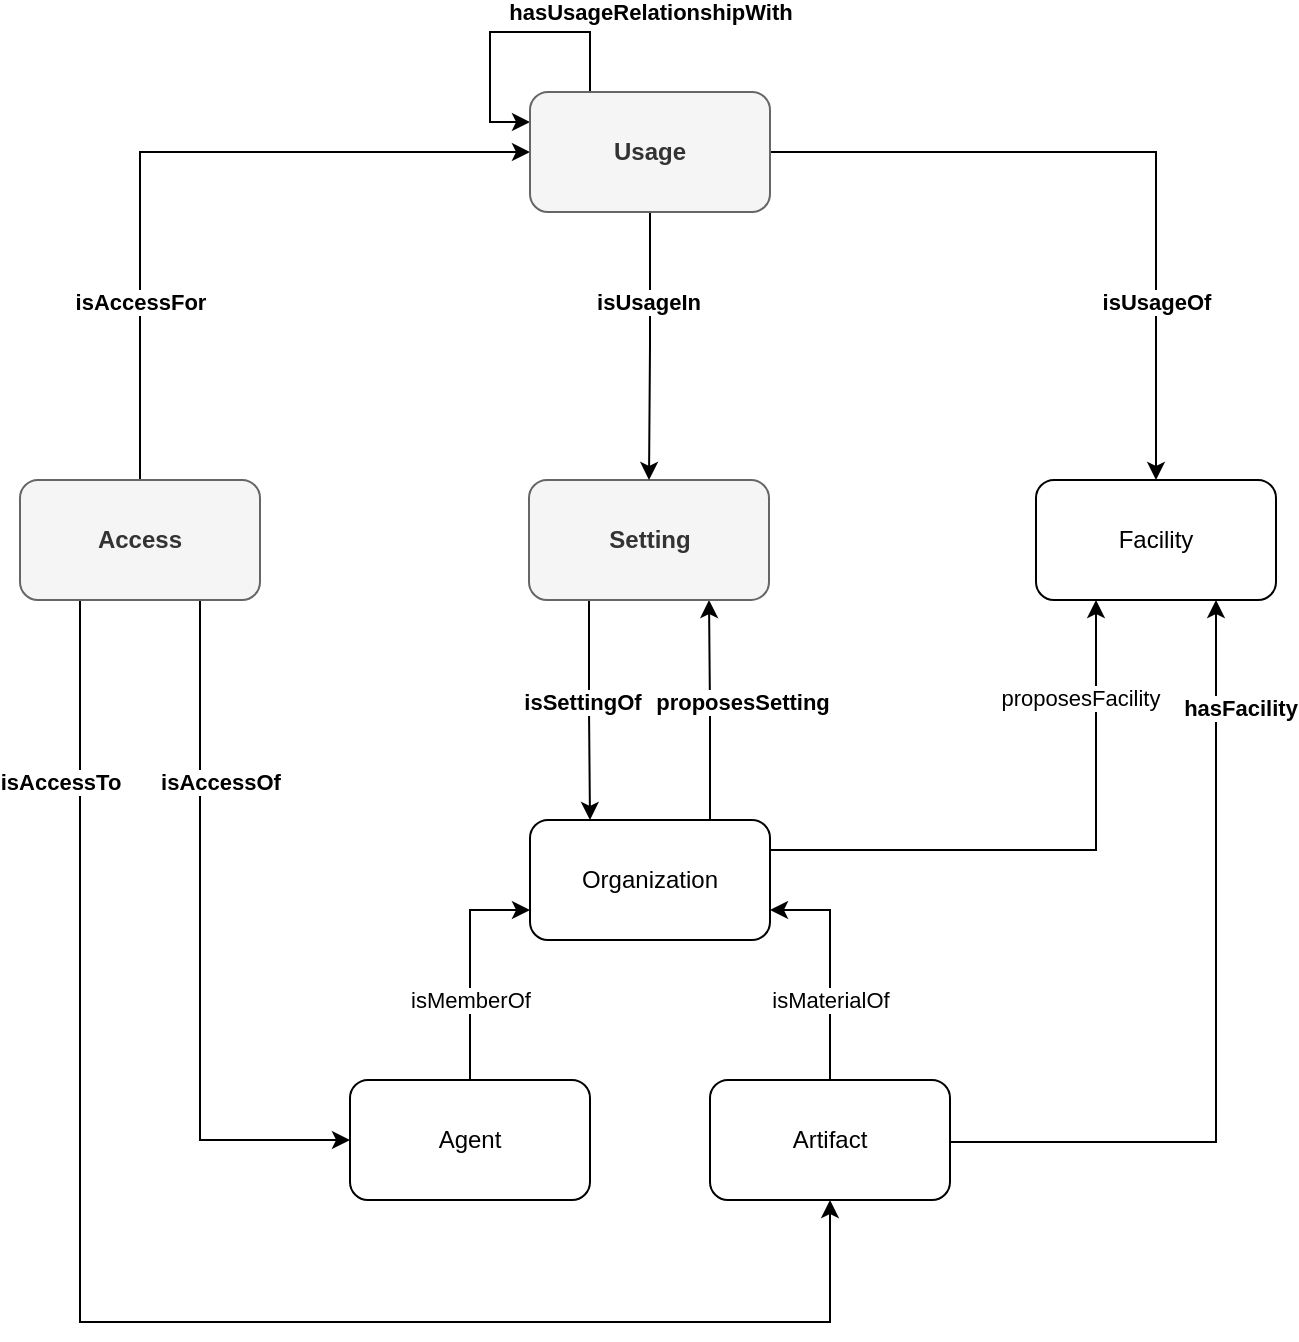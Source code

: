 <mxfile version="24.4.9" type="device">
  <diagram name="Configure Organization" id="GpaQ7pJh_KF52ASSxSYH">
    <mxGraphModel dx="1389" dy="781" grid="1" gridSize="10" guides="1" tooltips="1" connect="1" arrows="1" fold="1" page="1" pageScale="1" pageWidth="1169" pageHeight="827" math="0" shadow="0">
      <root>
        <mxCell id="RAdjsDtvcnLG7uaYV6-X-0" />
        <mxCell id="RAdjsDtvcnLG7uaYV6-X-1" parent="RAdjsDtvcnLG7uaYV6-X-0" />
        <mxCell id="RAdjsDtvcnLG7uaYV6-X-2" value="proposesFacility" style="edgeStyle=orthogonalEdgeStyle;rounded=0;orthogonalLoop=1;jettySize=auto;html=1;exitX=1;exitY=0.25;exitDx=0;exitDy=0;entryX=0.25;entryY=1;entryDx=0;entryDy=0;startArrow=none;startFill=0;endArrow=classic;endFill=1;" parent="RAdjsDtvcnLG7uaYV6-X-1" source="RAdjsDtvcnLG7uaYV6-X-4" target="RAdjsDtvcnLG7uaYV6-X-10" edge="1">
          <mxGeometry x="0.663" y="8" relative="1" as="geometry">
            <mxPoint as="offset" />
          </mxGeometry>
        </mxCell>
        <mxCell id="RAdjsDtvcnLG7uaYV6-X-3" value="&lt;span style=&quot;color: rgb(0, 0, 0); font-family: Helvetica; font-size: 11px; font-style: normal; font-variant-ligatures: normal; font-variant-caps: normal; font-weight: 700; letter-spacing: normal; orphans: 2; text-align: center; text-indent: 0px; text-transform: none; widows: 2; word-spacing: 0px; -webkit-text-stroke-width: 0px; background-color: rgb(255, 255, 255); text-decoration-thickness: initial; text-decoration-style: initial; text-decoration-color: initial; float: none; display: inline !important;&quot;&gt;proposesSetting&lt;/span&gt;" style="edgeStyle=orthogonalEdgeStyle;rounded=0;orthogonalLoop=1;jettySize=auto;html=1;exitX=0.75;exitY=0;exitDx=0;exitDy=0;entryX=0.75;entryY=1;entryDx=0;entryDy=0;" parent="RAdjsDtvcnLG7uaYV6-X-1" source="RAdjsDtvcnLG7uaYV6-X-4" target="RAdjsDtvcnLG7uaYV6-X-12" edge="1">
          <mxGeometry x="0.077" y="-15" relative="1" as="geometry">
            <mxPoint x="640" y="460" as="targetPoint" />
            <mxPoint x="1" as="offset" />
          </mxGeometry>
        </mxCell>
        <mxCell id="RAdjsDtvcnLG7uaYV6-X-4" value="Organization" style="rounded=1;whiteSpace=wrap;html=1;" parent="RAdjsDtvcnLG7uaYV6-X-1" vertex="1">
          <mxGeometry x="535" y="539" width="120" height="60" as="geometry" />
        </mxCell>
        <mxCell id="RAdjsDtvcnLG7uaYV6-X-5" value="isMemberOf" style="edgeStyle=orthogonalEdgeStyle;rounded=0;orthogonalLoop=1;jettySize=auto;html=1;exitX=0.5;exitY=0;exitDx=0;exitDy=0;entryX=0;entryY=0.75;entryDx=0;entryDy=0;" parent="RAdjsDtvcnLG7uaYV6-X-1" source="RAdjsDtvcnLG7uaYV6-X-6" target="RAdjsDtvcnLG7uaYV6-X-4" edge="1">
          <mxGeometry x="-0.304" relative="1" as="geometry">
            <mxPoint as="offset" />
          </mxGeometry>
        </mxCell>
        <mxCell id="RAdjsDtvcnLG7uaYV6-X-6" value="Agent" style="rounded=1;whiteSpace=wrap;html=1;" parent="RAdjsDtvcnLG7uaYV6-X-1" vertex="1">
          <mxGeometry x="445" y="669" width="120" height="60" as="geometry" />
        </mxCell>
        <mxCell id="RAdjsDtvcnLG7uaYV6-X-7" value="isMaterialOf" style="edgeStyle=orthogonalEdgeStyle;rounded=0;orthogonalLoop=1;jettySize=auto;html=1;exitX=0.5;exitY=0;exitDx=0;exitDy=0;entryX=1;entryY=0.75;entryDx=0;entryDy=0;" parent="RAdjsDtvcnLG7uaYV6-X-1" source="RAdjsDtvcnLG7uaYV6-X-8" target="RAdjsDtvcnLG7uaYV6-X-4" edge="1">
          <mxGeometry x="-0.304" relative="1" as="geometry">
            <mxPoint as="offset" />
          </mxGeometry>
        </mxCell>
        <mxCell id="RAdjsDtvcnLG7uaYV6-X-8" value="Artifact" style="rounded=1;whiteSpace=wrap;html=1;" parent="RAdjsDtvcnLG7uaYV6-X-1" vertex="1">
          <mxGeometry x="625" y="669" width="120" height="60" as="geometry" />
        </mxCell>
        <mxCell id="RAdjsDtvcnLG7uaYV6-X-9" value="hasFacility" style="edgeStyle=orthogonalEdgeStyle;rounded=0;orthogonalLoop=1;jettySize=auto;html=1;exitX=0.75;exitY=1;exitDx=0;exitDy=0;entryX=1;entryY=0.5;entryDx=0;entryDy=0;fontSize=11;startArrow=classic;startFill=1;endArrow=none;endFill=0;fontStyle=1" parent="RAdjsDtvcnLG7uaYV6-X-1" source="RAdjsDtvcnLG7uaYV6-X-10" target="RAdjsDtvcnLG7uaYV6-X-8" edge="1">
          <mxGeometry x="-0.737" y="12" relative="1" as="geometry">
            <Array as="points">
              <mxPoint x="878" y="700" />
              <mxPoint x="745" y="700" />
            </Array>
            <mxPoint as="offset" />
            <mxPoint x="685" y="244" as="sourcePoint" />
          </mxGeometry>
        </mxCell>
        <mxCell id="RAdjsDtvcnLG7uaYV6-X-10" value="Facility" style="rounded=1;whiteSpace=wrap;html=1;fontStyle=0" parent="RAdjsDtvcnLG7uaYV6-X-1" vertex="1">
          <mxGeometry x="788" y="369" width="120" height="60" as="geometry" />
        </mxCell>
        <mxCell id="RAdjsDtvcnLG7uaYV6-X-11" value="&lt;b&gt;isSettingOf&lt;/b&gt;" style="edgeStyle=orthogonalEdgeStyle;rounded=0;orthogonalLoop=1;jettySize=auto;html=1;exitX=0.25;exitY=1;exitDx=0;exitDy=0;entryX=0.25;entryY=0;entryDx=0;entryDy=0;" parent="RAdjsDtvcnLG7uaYV6-X-1" source="RAdjsDtvcnLG7uaYV6-X-12" target="RAdjsDtvcnLG7uaYV6-X-4" edge="1">
          <mxGeometry x="-0.077" y="-4" relative="1" as="geometry">
            <mxPoint as="offset" />
          </mxGeometry>
        </mxCell>
        <mxCell id="RAdjsDtvcnLG7uaYV6-X-12" value="Setting" style="rounded=1;whiteSpace=wrap;html=1;fontSize=12;fontStyle=1;fillColor=#f5f5f5;fontColor=#333333;strokeColor=#666666;" parent="RAdjsDtvcnLG7uaYV6-X-1" vertex="1">
          <mxGeometry x="534.5" y="369" width="120" height="60" as="geometry" />
        </mxCell>
        <mxCell id="RAdjsDtvcnLG7uaYV6-X-13" value="" style="edgeStyle=orthogonalEdgeStyle;rounded=0;orthogonalLoop=1;jettySize=auto;html=1;exitX=1;exitY=0.5;exitDx=0;exitDy=0;entryX=1;entryY=0.5;entryDx=0;entryDy=0;fontSize=11;startArrow=none;startFill=0;endArrow=classic;endFill=1;" parent="RAdjsDtvcnLG7uaYV6-X-1" edge="1">
          <mxGeometry x="0.205" y="10" relative="1" as="geometry">
            <Array as="points" />
            <mxPoint as="offset" />
            <mxPoint x="803" y="259" as="sourcePoint" />
            <mxPoint x="803" y="259" as="targetPoint" />
          </mxGeometry>
        </mxCell>
        <mxCell id="RAdjsDtvcnLG7uaYV6-X-14" value="isAccessFor" style="edgeStyle=orthogonalEdgeStyle;rounded=0;orthogonalLoop=1;jettySize=auto;html=1;exitX=0.5;exitY=0;exitDx=0;exitDy=0;entryX=0;entryY=0.5;entryDx=0;entryDy=0;startArrow=none;startFill=0;endArrow=classic;endFill=1;fontStyle=1;" parent="RAdjsDtvcnLG7uaYV6-X-1" source="RAdjsDtvcnLG7uaYV6-X-22" target="RAdjsDtvcnLG7uaYV6-X-20" edge="1">
          <mxGeometry x="-0.504" relative="1" as="geometry">
            <Array as="points">
              <mxPoint x="340" y="205" />
            </Array>
            <mxPoint as="offset" />
            <mxPoint x="400" y="699" as="sourcePoint" />
            <mxPoint x="210" y="209" as="targetPoint" />
          </mxGeometry>
        </mxCell>
        <mxCell id="RAdjsDtvcnLG7uaYV6-X-15" style="edgeStyle=orthogonalEdgeStyle;rounded=0;orthogonalLoop=1;jettySize=auto;html=1;exitX=0;exitY=0.25;exitDx=0;exitDy=0;entryX=0.25;entryY=0;entryDx=0;entryDy=0;startArrow=classic;startFill=1;endArrow=none;endFill=0;" parent="RAdjsDtvcnLG7uaYV6-X-1" source="RAdjsDtvcnLG7uaYV6-X-20" target="RAdjsDtvcnLG7uaYV6-X-20" edge="1">
          <mxGeometry relative="1" as="geometry">
            <Array as="points">
              <mxPoint x="515" y="190" />
              <mxPoint x="515" y="145" />
              <mxPoint x="565" y="145" />
            </Array>
            <mxPoint x="535" y="255" as="sourcePoint" />
            <mxPoint x="595" y="255" as="targetPoint" />
          </mxGeometry>
        </mxCell>
        <mxCell id="RAdjsDtvcnLG7uaYV6-X-16" value="hasUsageRelationshipWith" style="edgeLabel;html=1;align=center;verticalAlign=middle;resizable=0;points=[];fontStyle=1" parent="RAdjsDtvcnLG7uaYV6-X-15" vertex="1" connectable="0">
          <mxGeometry x="0.046" y="1" relative="1" as="geometry">
            <mxPoint x="69" y="-9" as="offset" />
          </mxGeometry>
        </mxCell>
        <mxCell id="RAdjsDtvcnLG7uaYV6-X-17" value="&lt;span style=&quot;color: rgb(0, 0, 0); font-family: Helvetica; font-size: 11px; font-style: normal; font-variant-ligatures: normal; font-variant-caps: normal; font-weight: 700; letter-spacing: normal; orphans: 2; text-align: center; text-indent: 0px; text-transform: none; widows: 2; word-spacing: 0px; -webkit-text-stroke-width: 0px; background-color: rgb(255, 255, 255); text-decoration-thickness: initial; text-decoration-style: initial; text-decoration-color: initial; float: none; display: inline !important;&quot;&gt;isUsageIn&lt;/span&gt;" style="edgeStyle=orthogonalEdgeStyle;rounded=0;orthogonalLoop=1;jettySize=auto;html=1;exitX=0.5;exitY=1;exitDx=0;exitDy=0;entryX=0.5;entryY=0;entryDx=0;entryDy=0;" parent="RAdjsDtvcnLG7uaYV6-X-1" source="RAdjsDtvcnLG7uaYV6-X-20" target="RAdjsDtvcnLG7uaYV6-X-12" edge="1">
          <mxGeometry x="-0.331" y="-1" relative="1" as="geometry">
            <mxPoint as="offset" />
          </mxGeometry>
        </mxCell>
        <mxCell id="RAdjsDtvcnLG7uaYV6-X-18" value="isAccessTo" style="edgeStyle=orthogonalEdgeStyle;rounded=0;orthogonalLoop=1;jettySize=auto;html=1;strokeColor=#000000;fontStyle=1;exitX=0.25;exitY=1;exitDx=0;exitDy=0;entryX=0.5;entryY=1;entryDx=0;entryDy=0;" parent="RAdjsDtvcnLG7uaYV6-X-1" source="RAdjsDtvcnLG7uaYV6-X-22" target="RAdjsDtvcnLG7uaYV6-X-8" edge="1">
          <mxGeometry x="-0.772" y="-10" relative="1" as="geometry">
            <mxPoint x="830" y="190" as="targetPoint" />
            <mxPoint x="680" y="200" as="sourcePoint" />
            <mxPoint as="offset" />
            <Array as="points">
              <mxPoint x="310" y="790" />
              <mxPoint x="685" y="790" />
            </Array>
          </mxGeometry>
        </mxCell>
        <mxCell id="RAdjsDtvcnLG7uaYV6-X-19" value="isUsageOf" style="edgeStyle=orthogonalEdgeStyle;rounded=0;orthogonalLoop=1;jettySize=auto;html=1;exitX=1;exitY=0.5;exitDx=0;exitDy=0;entryX=0.5;entryY=0;entryDx=0;entryDy=0;fontStyle=1" parent="RAdjsDtvcnLG7uaYV6-X-1" source="RAdjsDtvcnLG7uaYV6-X-20" target="RAdjsDtvcnLG7uaYV6-X-10" edge="1">
          <mxGeometry x="0.501" relative="1" as="geometry">
            <mxPoint as="offset" />
          </mxGeometry>
        </mxCell>
        <mxCell id="RAdjsDtvcnLG7uaYV6-X-20" value="Usage" style="rounded=1;whiteSpace=wrap;html=1;fontStyle=1;fillColor=#f5f5f5;fontColor=#333333;strokeColor=#666666;" parent="RAdjsDtvcnLG7uaYV6-X-1" vertex="1">
          <mxGeometry x="535" y="175" width="120" height="60" as="geometry" />
        </mxCell>
        <mxCell id="RAdjsDtvcnLG7uaYV6-X-21" value="isAccessOf" style="edgeStyle=orthogonalEdgeStyle;rounded=0;orthogonalLoop=1;jettySize=auto;html=1;exitX=0.75;exitY=1;exitDx=0;exitDy=0;entryX=0;entryY=0.5;entryDx=0;entryDy=0;fontStyle=1" parent="RAdjsDtvcnLG7uaYV6-X-1" source="RAdjsDtvcnLG7uaYV6-X-22" target="RAdjsDtvcnLG7uaYV6-X-6" edge="1">
          <mxGeometry x="-0.472" y="10" relative="1" as="geometry">
            <mxPoint as="offset" />
          </mxGeometry>
        </mxCell>
        <mxCell id="RAdjsDtvcnLG7uaYV6-X-22" value="Access" style="rounded=1;whiteSpace=wrap;html=1;fontStyle=1;fillColor=#f5f5f5;fontColor=#333333;strokeColor=#666666;" parent="RAdjsDtvcnLG7uaYV6-X-1" vertex="1">
          <mxGeometry x="280" y="369" width="120" height="60" as="geometry" />
        </mxCell>
      </root>
    </mxGraphModel>
  </diagram>
</mxfile>
